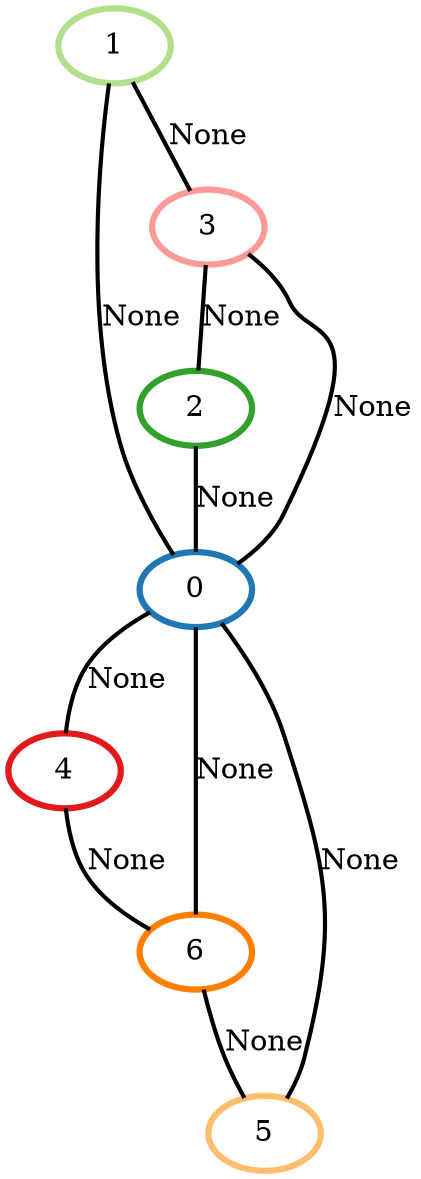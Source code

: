 graph G {
    0 [penwidth=3,label="0",color=2, colorscheme=paired12]
    1 [penwidth=3,label="1",color=3, colorscheme=paired12]
    2 [penwidth=3,label="2",color=4, colorscheme=paired12]
    3 [penwidth=3,label="3",color=5, colorscheme=paired12]
    4 [penwidth=3,label="4",color=6, colorscheme=paired12]
    5 [penwidth=3,label="5",color=7, colorscheme=paired12]
    6 [penwidth=3,label="6",color=8, colorscheme=paired12]

    1--0 [penwidth=2,label="None"]
    1--3 [penwidth=2,label="None"]
    3--0 [penwidth=2,label="None"]
    3--2 [penwidth=2,label="None"]
    2--0 [penwidth=2,label="None"]
    0--4 [penwidth=2,label="None"]
    0--6 [penwidth=2,label="None"]
    0--5 [penwidth=2,label="None"]
    4--6 [penwidth=2,label="None"]
    6--5 [penwidth=2,label="None"]
}